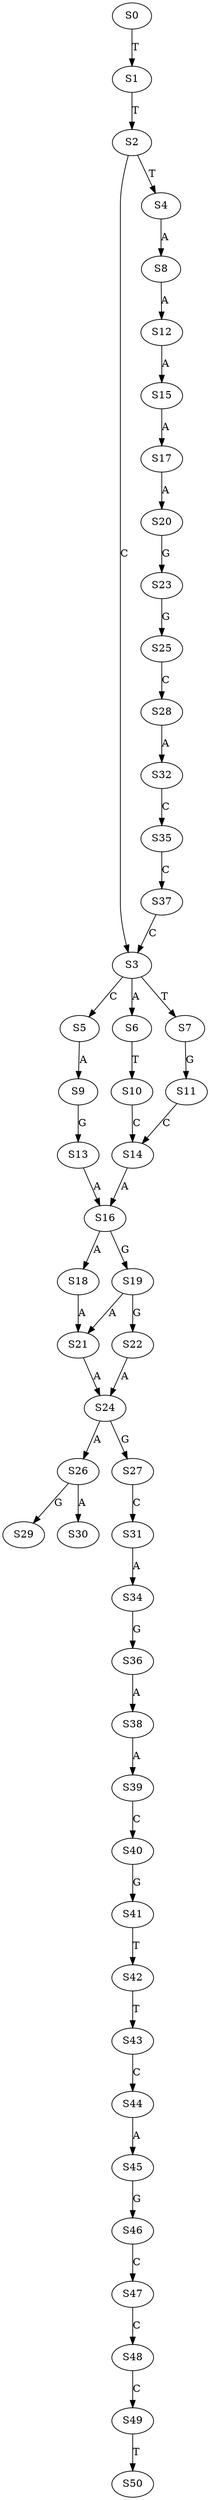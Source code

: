 strict digraph  {
	S0 -> S1 [ label = T ];
	S1 -> S2 [ label = T ];
	S2 -> S3 [ label = C ];
	S2 -> S4 [ label = T ];
	S3 -> S5 [ label = C ];
	S3 -> S6 [ label = A ];
	S3 -> S7 [ label = T ];
	S4 -> S8 [ label = A ];
	S5 -> S9 [ label = A ];
	S6 -> S10 [ label = T ];
	S7 -> S11 [ label = G ];
	S8 -> S12 [ label = A ];
	S9 -> S13 [ label = G ];
	S10 -> S14 [ label = C ];
	S11 -> S14 [ label = C ];
	S12 -> S15 [ label = A ];
	S13 -> S16 [ label = A ];
	S14 -> S16 [ label = A ];
	S15 -> S17 [ label = A ];
	S16 -> S18 [ label = A ];
	S16 -> S19 [ label = G ];
	S17 -> S20 [ label = A ];
	S18 -> S21 [ label = A ];
	S19 -> S22 [ label = G ];
	S19 -> S21 [ label = A ];
	S20 -> S23 [ label = G ];
	S21 -> S24 [ label = A ];
	S22 -> S24 [ label = A ];
	S23 -> S25 [ label = G ];
	S24 -> S26 [ label = A ];
	S24 -> S27 [ label = G ];
	S25 -> S28 [ label = C ];
	S26 -> S29 [ label = G ];
	S26 -> S30 [ label = A ];
	S27 -> S31 [ label = C ];
	S28 -> S32 [ label = A ];
	S31 -> S34 [ label = A ];
	S32 -> S35 [ label = C ];
	S34 -> S36 [ label = G ];
	S35 -> S37 [ label = C ];
	S36 -> S38 [ label = A ];
	S37 -> S3 [ label = C ];
	S38 -> S39 [ label = A ];
	S39 -> S40 [ label = C ];
	S40 -> S41 [ label = G ];
	S41 -> S42 [ label = T ];
	S42 -> S43 [ label = T ];
	S43 -> S44 [ label = C ];
	S44 -> S45 [ label = A ];
	S45 -> S46 [ label = G ];
	S46 -> S47 [ label = C ];
	S47 -> S48 [ label = C ];
	S48 -> S49 [ label = C ];
	S49 -> S50 [ label = T ];
}
